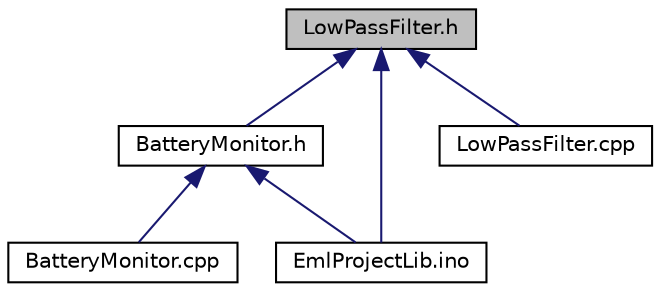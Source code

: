 digraph "LowPassFilter.h"
{
 // LATEX_PDF_SIZE
  edge [fontname="Helvetica",fontsize="10",labelfontname="Helvetica",labelfontsize="10"];
  node [fontname="Helvetica",fontsize="10",shape=record];
  Node1 [label="LowPassFilter.h",height=0.2,width=0.4,color="black", fillcolor="grey75", style="filled", fontcolor="black",tooltip=" "];
  Node1 -> Node2 [dir="back",color="midnightblue",fontsize="10",style="solid",fontname="Helvetica"];
  Node2 [label="BatteryMonitor.h",height=0.2,width=0.4,color="black", fillcolor="white", style="filled",URL="$_battery_monitor_8h.html",tooltip=" "];
  Node2 -> Node3 [dir="back",color="midnightblue",fontsize="10",style="solid",fontname="Helvetica"];
  Node3 [label="BatteryMonitor.cpp",height=0.2,width=0.4,color="black", fillcolor="white", style="filled",URL="$_battery_monitor_8cpp.html",tooltip=" "];
  Node2 -> Node4 [dir="back",color="midnightblue",fontsize="10",style="solid",fontname="Helvetica"];
  Node4 [label="EmlProjectLib.ino",height=0.2,width=0.4,color="black", fillcolor="white", style="filled",URL="$_eml_project_lib_8ino.html",tooltip=" "];
  Node1 -> Node4 [dir="back",color="midnightblue",fontsize="10",style="solid",fontname="Helvetica"];
  Node1 -> Node5 [dir="back",color="midnightblue",fontsize="10",style="solid",fontname="Helvetica"];
  Node5 [label="LowPassFilter.cpp",height=0.2,width=0.4,color="black", fillcolor="white", style="filled",URL="$_low_pass_filter_8cpp.html",tooltip=" "];
}

